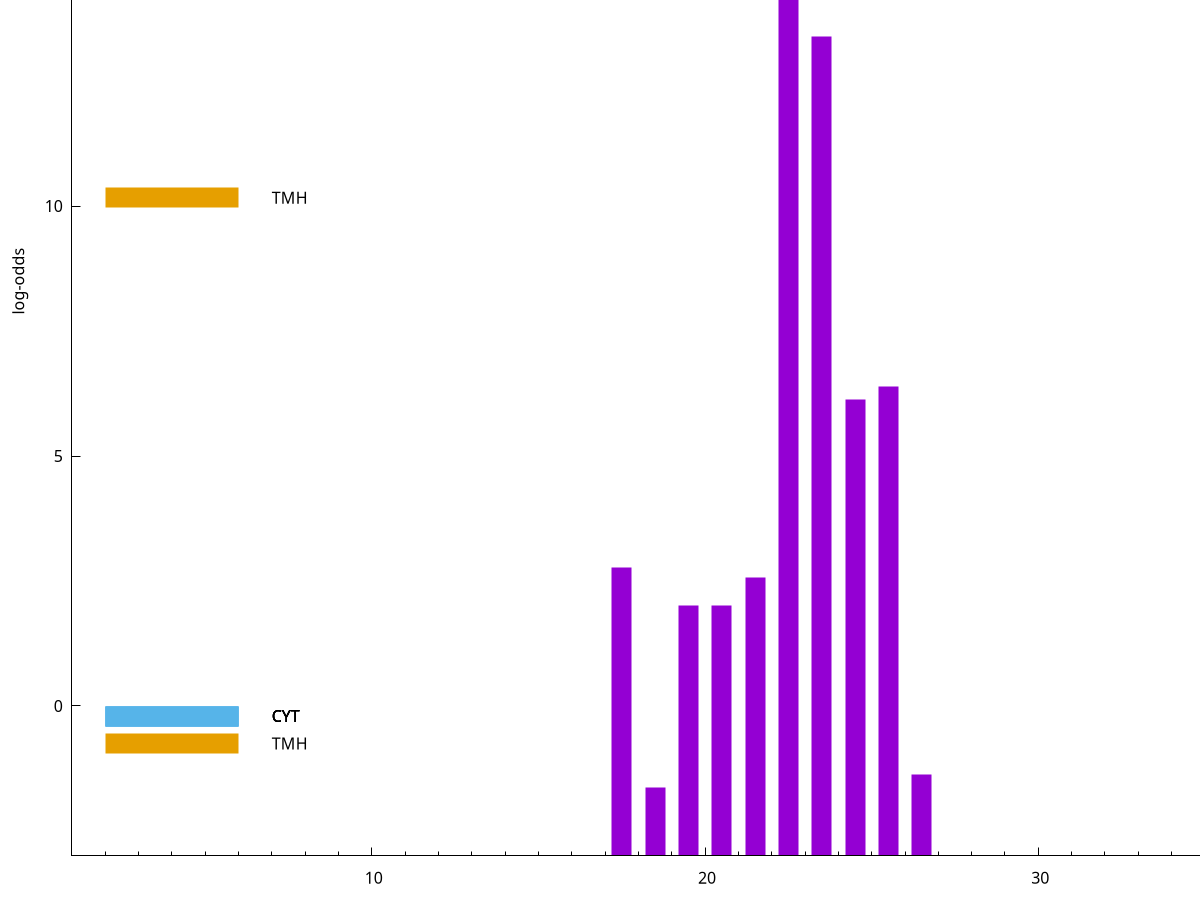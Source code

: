 set title "LipoP predictions for SRR5666568.gff"
set size 2., 1.4
set xrange [1:70] 
set mxtics 10
set yrange [-3:20]
set y2range [0:23]
set ylabel "log-odds"
set term postscript eps color solid "Helvetica" 30
set output "SRR5666568.gff313.eps"
set arrow from 2,14.8331 to 6,14.8331 nohead lt 1 lw 20
set label "SpI" at 7,14.8331
set arrow from 2,10.1681 to 6,10.1681 nohead lt 4 lw 20
set label "TMH" at 7,10.1681
set arrow from 2,-0.200913 to 6,-0.200913 nohead lt 3 lw 20
set label "CYT" at 7,-0.200913
set arrow from 2,-0.200913 to 6,-0.200913 nohead lt 3 lw 20
set label "CYT" at 7,-0.200913
set arrow from 2,-0.200913 to 6,-0.200913 nohead lt 3 lw 20
set label "CYT" at 7,-0.200913
set arrow from 2,-0.200913 to 6,-0.200913 nohead lt 3 lw 20
set label "CYT" at 7,-0.200913
set arrow from 2,-0.748466 to 6,-0.748466 nohead lt 4 lw 20
set label "TMH" at 7,-0.748466
set arrow from 2,14.8331 to 6,14.8331 nohead lt 1 lw 20
set label "SpI" at 7,14.8331
# NOTE: The scores below are the log-odds scores with the threshold
# NOTE: subtracted (a hack to make gnuplot make the histogram all
# NOTE: look nice).
plot "-" axes x1y2 title "" with impulses lt 1 lw 20
22.500000 17.156100
23.500000 16.392800
25.500000 9.384610
24.500000 9.135820
17.500000 5.776980
21.500000 5.567520
20.500000 5.009510
19.500000 5.008470
26.500000 1.627770
18.500000 1.365260
e
exit

